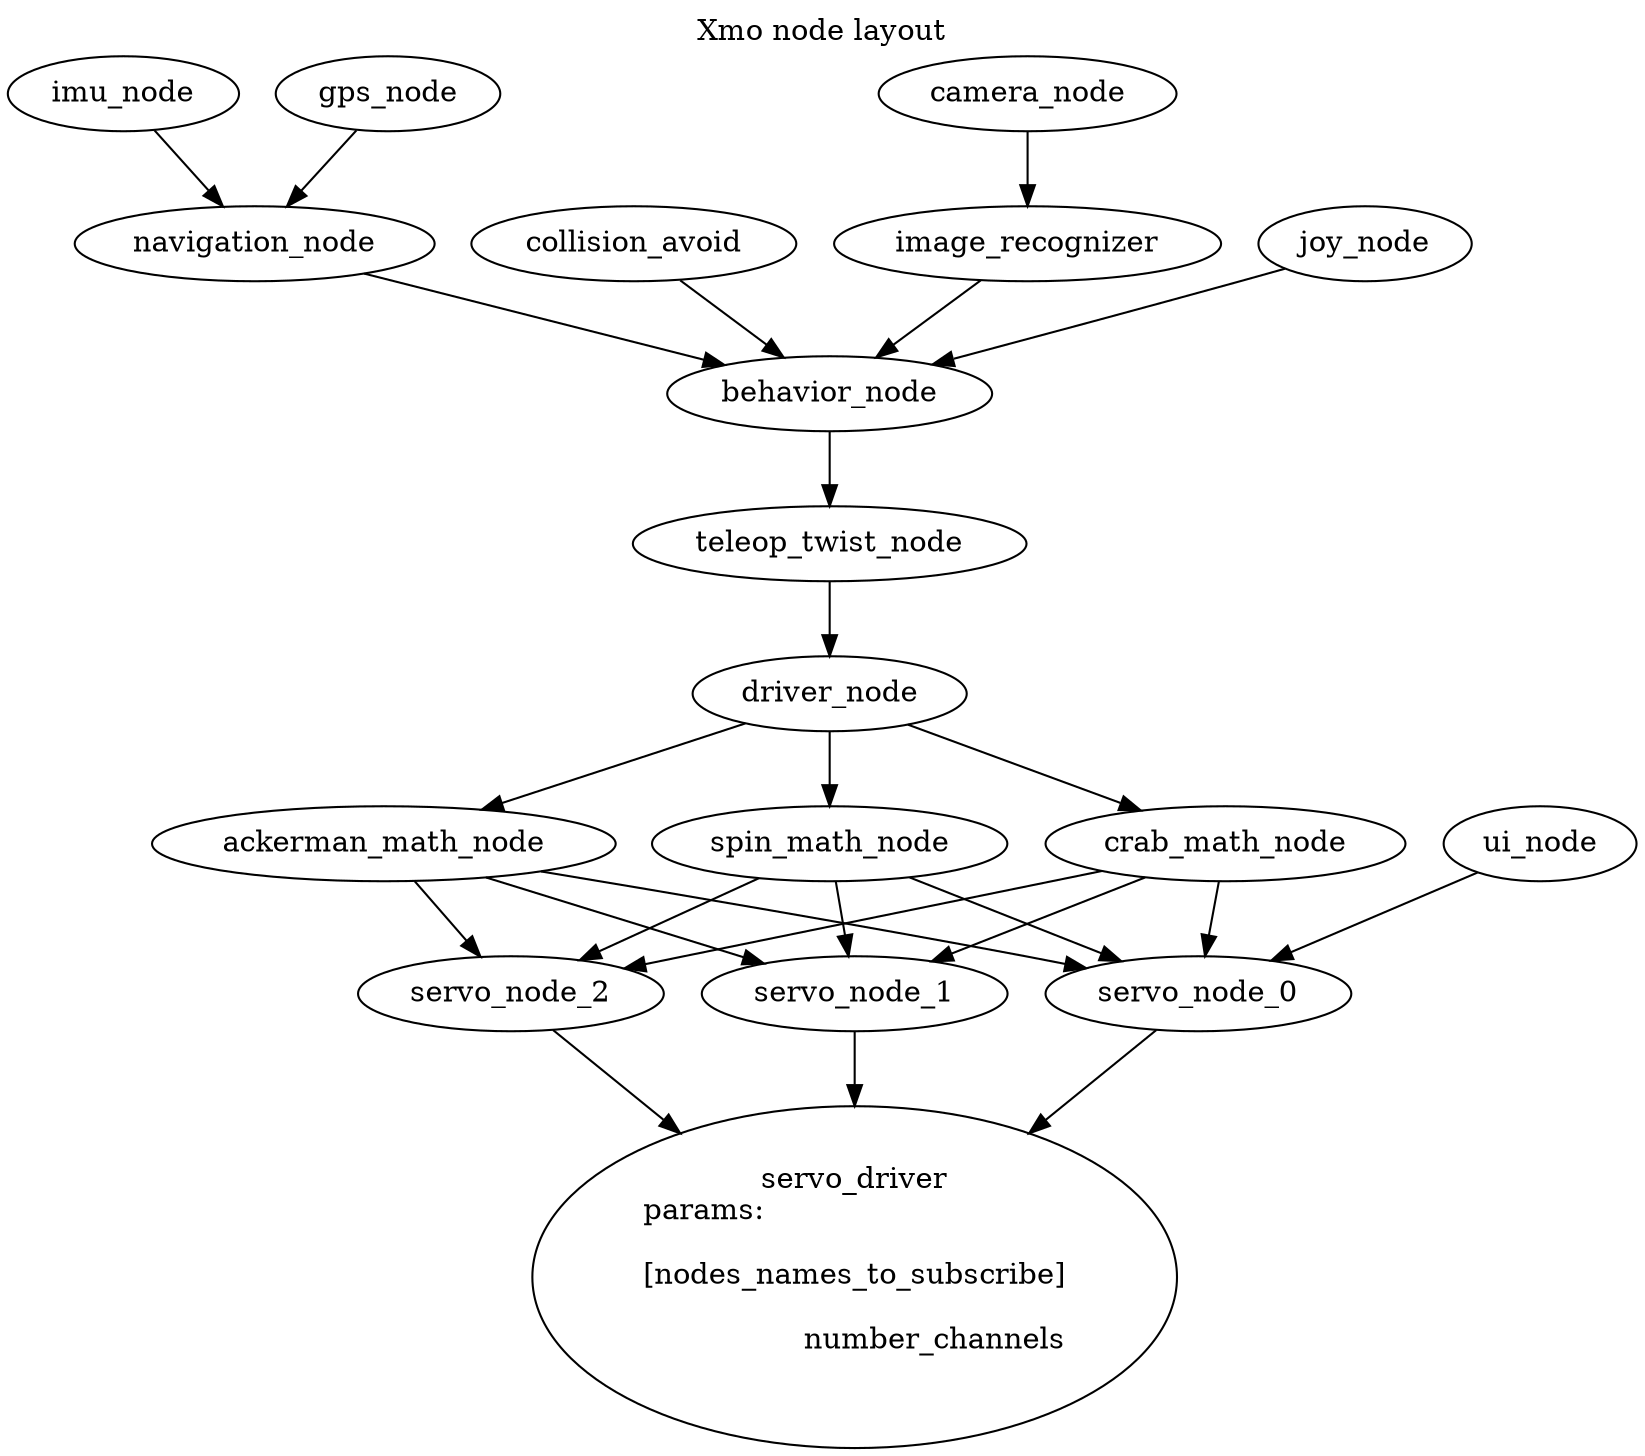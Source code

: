 digraph xmo {
    labelloc="t"
    label="Xmo node layout";

    gps_node -> navigation_node
    imu_node -> navigation_node
    navigation_node -> behavior_node

    collision_avoid -> behavior_node
    
    camera_node -> image_recognizer

    image_recognizer -> behavior_node

    joy_node -> behavior_node

    behavior_node -> teleop_twist_node

    teleop_twist_node -> driver_node

    driver_node -> ackerman_math_node
    driver_node -> spin_math_node
    driver_node -> crab_math_node

    ackerman_math_node -> servo_node_0
    ackerman_math_node -> servo_node_1
    ackerman_math_node -> servo_node_2

    spin_math_node -> servo_node_0
    spin_math_node -> servo_node_1
    spin_math_node -> servo_node_2

    crab_math_node -> servo_node_0
    crab_math_node -> servo_node_1
    crab_math_node -> servo_node_2

    servo_driver[label="servo_driver\nparams:\l\n[nodes_names_to_subscribe]\r\nnumber_channels\r\n"]
    servo_node_0 -> servo_driver
    servo_node_1 -> servo_driver
    servo_node_2 -> servo_driver

    ui_node -> servo_node_0
}
